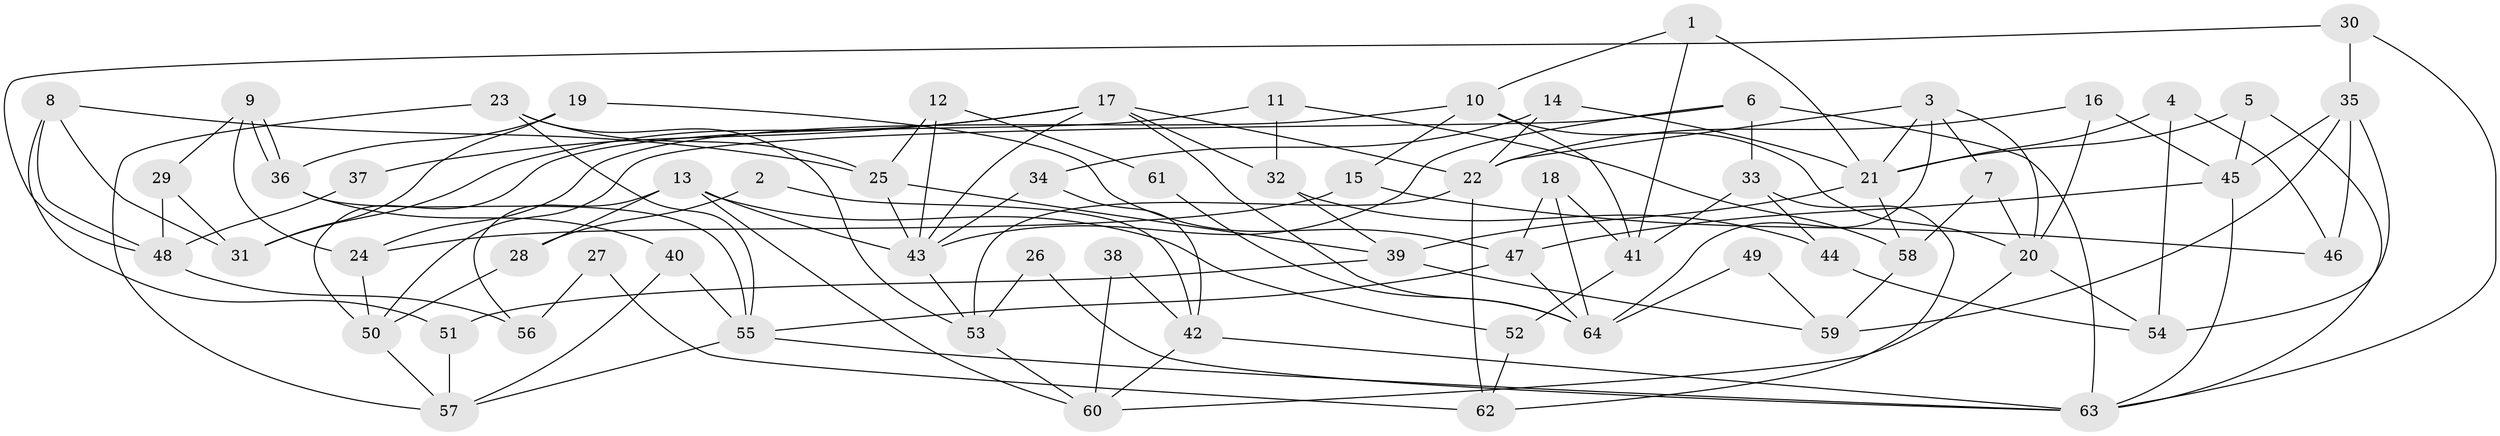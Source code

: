 // coarse degree distribution, {3: 0.21875, 4: 0.25, 2: 0.15625, 8: 0.09375, 5: 0.15625, 6: 0.0625, 7: 0.03125, 9: 0.03125}
// Generated by graph-tools (version 1.1) at 2025/52/03/04/25 21:52:29]
// undirected, 64 vertices, 128 edges
graph export_dot {
graph [start="1"]
  node [color=gray90,style=filled];
  1;
  2;
  3;
  4;
  5;
  6;
  7;
  8;
  9;
  10;
  11;
  12;
  13;
  14;
  15;
  16;
  17;
  18;
  19;
  20;
  21;
  22;
  23;
  24;
  25;
  26;
  27;
  28;
  29;
  30;
  31;
  32;
  33;
  34;
  35;
  36;
  37;
  38;
  39;
  40;
  41;
  42;
  43;
  44;
  45;
  46;
  47;
  48;
  49;
  50;
  51;
  52;
  53;
  54;
  55;
  56;
  57;
  58;
  59;
  60;
  61;
  62;
  63;
  64;
  1 -- 10;
  1 -- 21;
  1 -- 41;
  2 -- 42;
  2 -- 28;
  3 -- 7;
  3 -- 64;
  3 -- 20;
  3 -- 21;
  3 -- 22;
  4 -- 54;
  4 -- 21;
  4 -- 46;
  5 -- 21;
  5 -- 45;
  5 -- 63;
  6 -- 43;
  6 -- 50;
  6 -- 33;
  6 -- 63;
  7 -- 58;
  7 -- 20;
  8 -- 51;
  8 -- 31;
  8 -- 25;
  8 -- 48;
  9 -- 24;
  9 -- 36;
  9 -- 36;
  9 -- 29;
  10 -- 41;
  10 -- 20;
  10 -- 15;
  10 -- 24;
  11 -- 50;
  11 -- 58;
  11 -- 32;
  12 -- 43;
  12 -- 25;
  12 -- 61;
  13 -- 43;
  13 -- 60;
  13 -- 28;
  13 -- 52;
  13 -- 56;
  14 -- 21;
  14 -- 22;
  14 -- 34;
  15 -- 46;
  15 -- 24;
  16 -- 22;
  16 -- 45;
  16 -- 20;
  17 -- 32;
  17 -- 43;
  17 -- 22;
  17 -- 31;
  17 -- 37;
  17 -- 64;
  18 -- 64;
  18 -- 41;
  18 -- 47;
  19 -- 47;
  19 -- 36;
  19 -- 31;
  20 -- 54;
  20 -- 60;
  21 -- 39;
  21 -- 58;
  22 -- 53;
  22 -- 62;
  23 -- 55;
  23 -- 25;
  23 -- 53;
  23 -- 57;
  24 -- 50;
  25 -- 43;
  25 -- 39;
  26 -- 53;
  26 -- 63;
  27 -- 56;
  27 -- 62;
  28 -- 50;
  29 -- 31;
  29 -- 48;
  30 -- 63;
  30 -- 48;
  30 -- 35;
  32 -- 44;
  32 -- 39;
  33 -- 62;
  33 -- 41;
  33 -- 44;
  34 -- 42;
  34 -- 43;
  35 -- 45;
  35 -- 46;
  35 -- 54;
  35 -- 59;
  36 -- 55;
  36 -- 40;
  37 -- 48;
  38 -- 60;
  38 -- 42;
  39 -- 51;
  39 -- 59;
  40 -- 55;
  40 -- 57;
  41 -- 52;
  42 -- 63;
  42 -- 60;
  43 -- 53;
  44 -- 54;
  45 -- 47;
  45 -- 63;
  47 -- 55;
  47 -- 64;
  48 -- 56;
  49 -- 59;
  49 -- 64;
  50 -- 57;
  51 -- 57;
  52 -- 62;
  53 -- 60;
  55 -- 57;
  55 -- 63;
  58 -- 59;
  61 -- 64;
}
